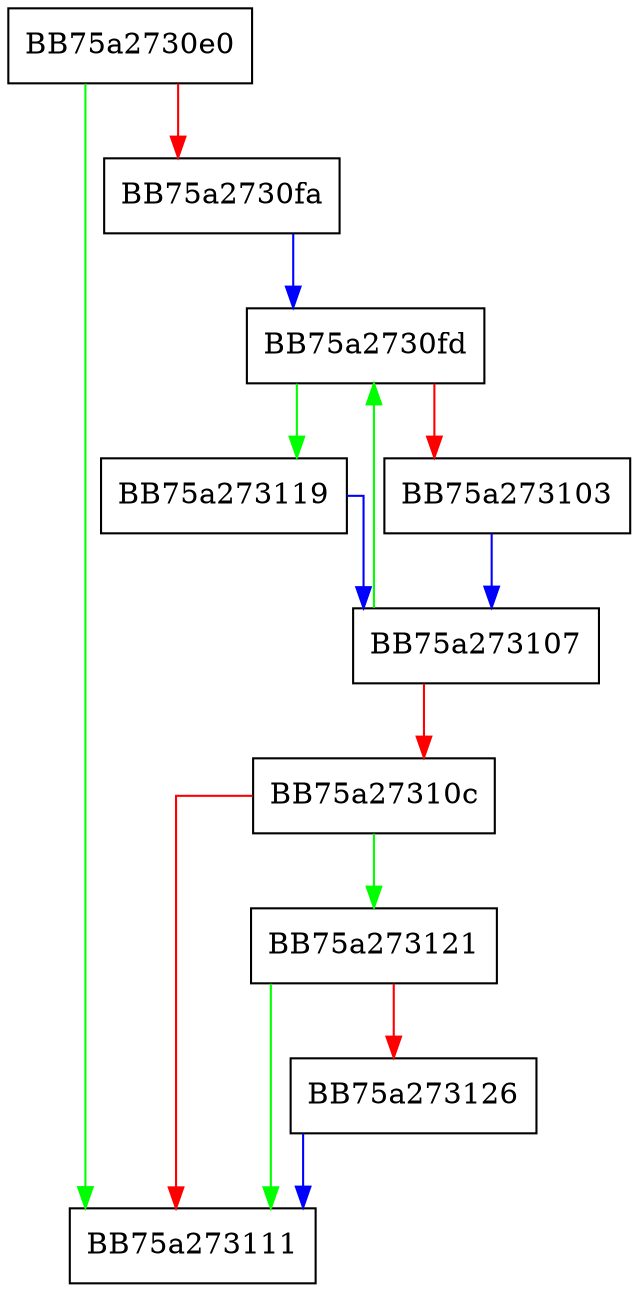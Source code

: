 digraph LBound {
  node [shape="box"];
  graph [splines=ortho];
  BB75a2730e0 -> BB75a273111 [color="green"];
  BB75a2730e0 -> BB75a2730fa [color="red"];
  BB75a2730fa -> BB75a2730fd [color="blue"];
  BB75a2730fd -> BB75a273119 [color="green"];
  BB75a2730fd -> BB75a273103 [color="red"];
  BB75a273103 -> BB75a273107 [color="blue"];
  BB75a273107 -> BB75a2730fd [color="green"];
  BB75a273107 -> BB75a27310c [color="red"];
  BB75a27310c -> BB75a273121 [color="green"];
  BB75a27310c -> BB75a273111 [color="red"];
  BB75a273119 -> BB75a273107 [color="blue"];
  BB75a273121 -> BB75a273111 [color="green"];
  BB75a273121 -> BB75a273126 [color="red"];
  BB75a273126 -> BB75a273111 [color="blue"];
}